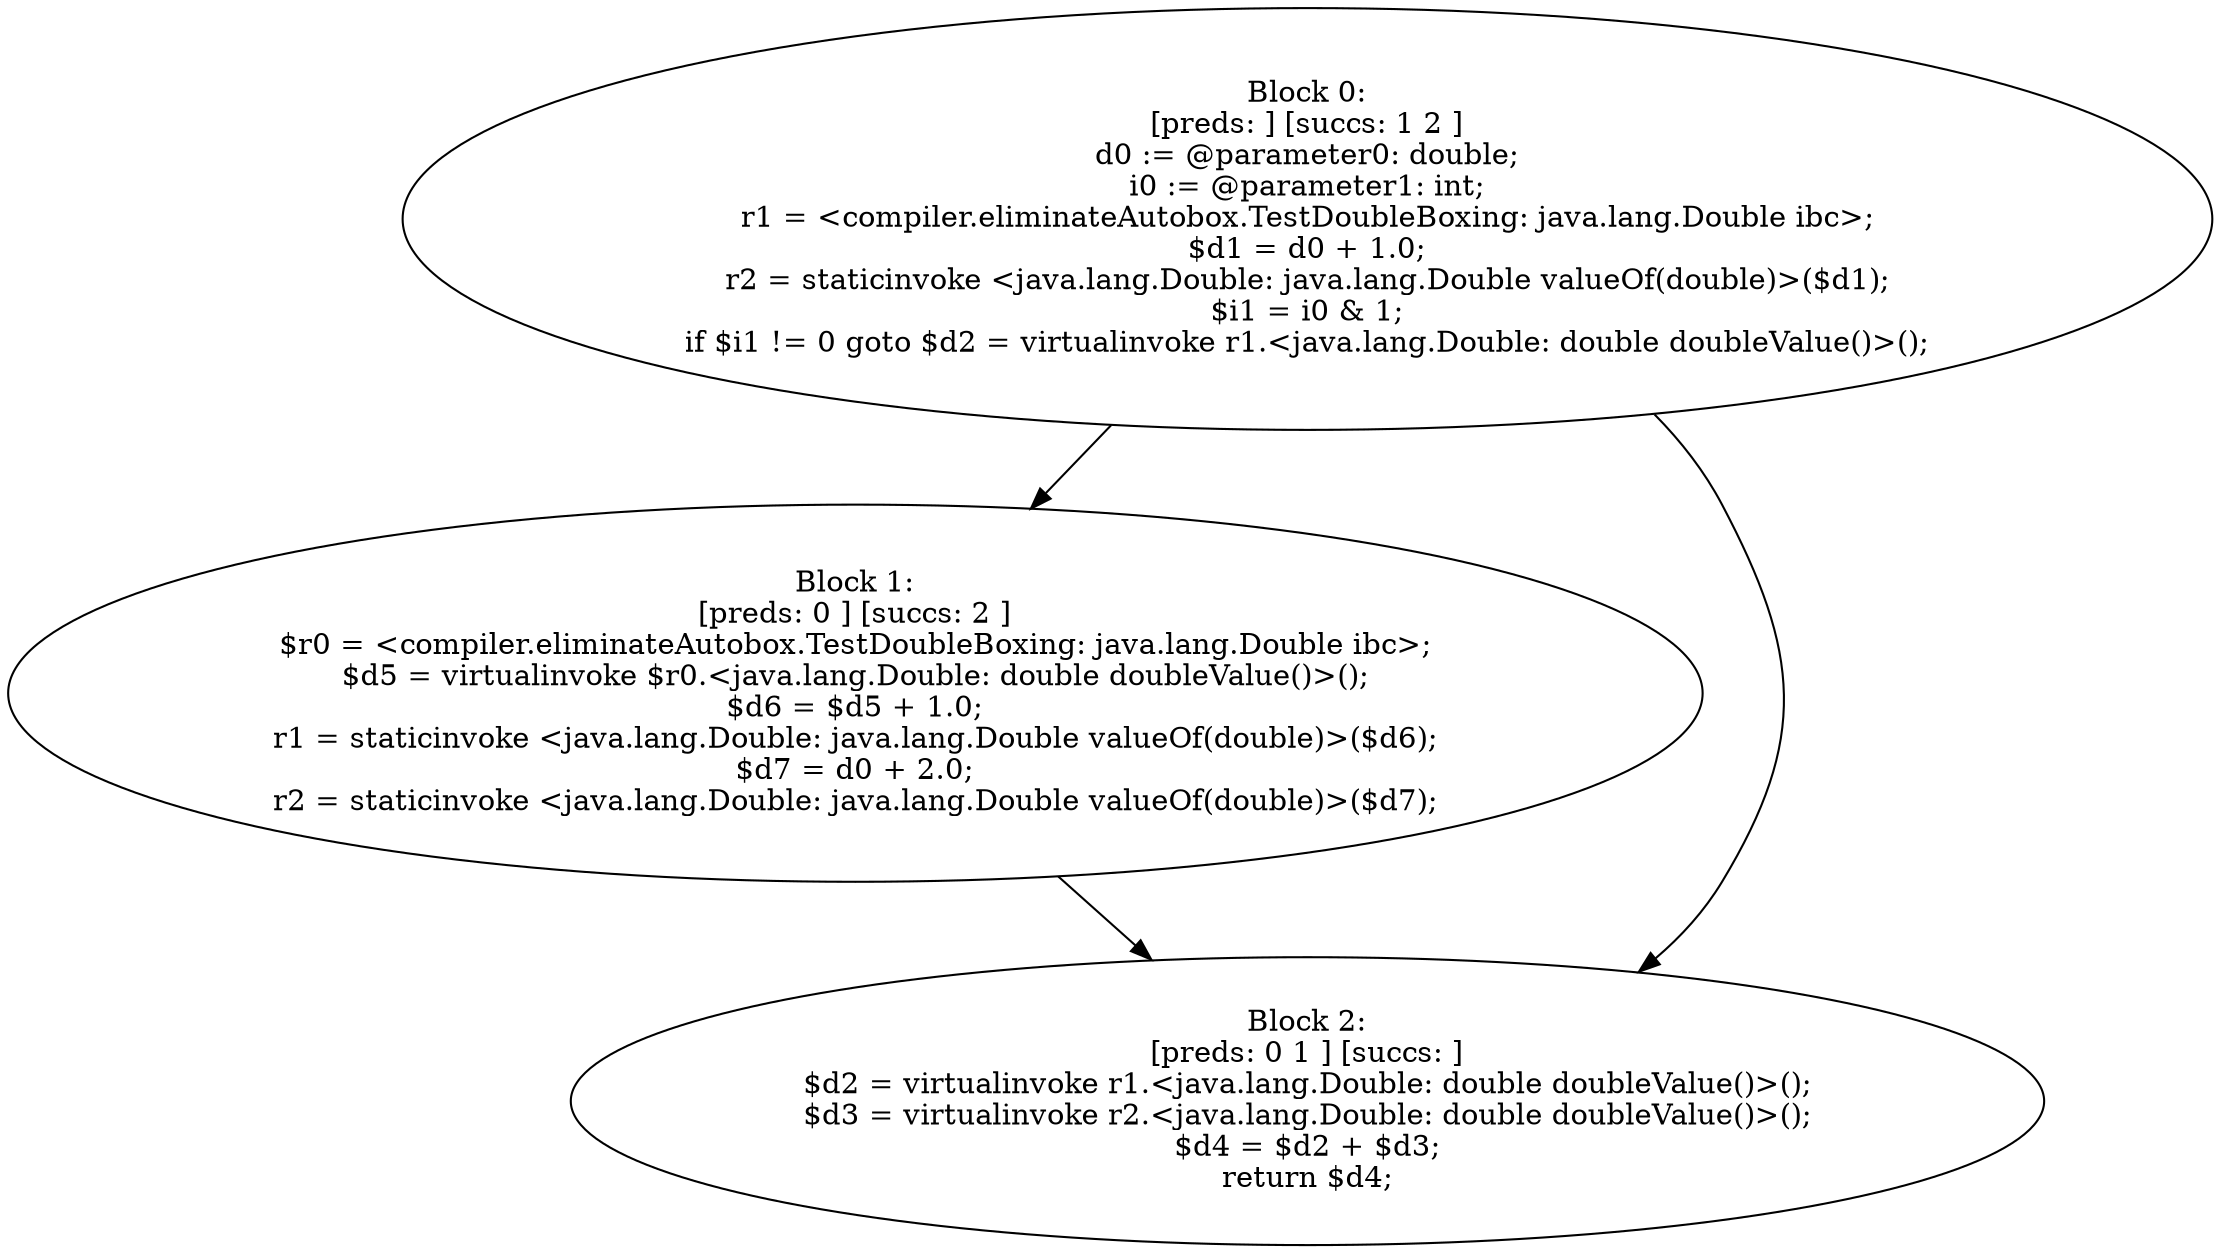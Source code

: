 digraph "unitGraph" {
    "Block 0:
[preds: ] [succs: 1 2 ]
d0 := @parameter0: double;
i0 := @parameter1: int;
r1 = <compiler.eliminateAutobox.TestDoubleBoxing: java.lang.Double ibc>;
$d1 = d0 + 1.0;
r2 = staticinvoke <java.lang.Double: java.lang.Double valueOf(double)>($d1);
$i1 = i0 & 1;
if $i1 != 0 goto $d2 = virtualinvoke r1.<java.lang.Double: double doubleValue()>();
"
    "Block 1:
[preds: 0 ] [succs: 2 ]
$r0 = <compiler.eliminateAutobox.TestDoubleBoxing: java.lang.Double ibc>;
$d5 = virtualinvoke $r0.<java.lang.Double: double doubleValue()>();
$d6 = $d5 + 1.0;
r1 = staticinvoke <java.lang.Double: java.lang.Double valueOf(double)>($d6);
$d7 = d0 + 2.0;
r2 = staticinvoke <java.lang.Double: java.lang.Double valueOf(double)>($d7);
"
    "Block 2:
[preds: 0 1 ] [succs: ]
$d2 = virtualinvoke r1.<java.lang.Double: double doubleValue()>();
$d3 = virtualinvoke r2.<java.lang.Double: double doubleValue()>();
$d4 = $d2 + $d3;
return $d4;
"
    "Block 0:
[preds: ] [succs: 1 2 ]
d0 := @parameter0: double;
i0 := @parameter1: int;
r1 = <compiler.eliminateAutobox.TestDoubleBoxing: java.lang.Double ibc>;
$d1 = d0 + 1.0;
r2 = staticinvoke <java.lang.Double: java.lang.Double valueOf(double)>($d1);
$i1 = i0 & 1;
if $i1 != 0 goto $d2 = virtualinvoke r1.<java.lang.Double: double doubleValue()>();
"->"Block 1:
[preds: 0 ] [succs: 2 ]
$r0 = <compiler.eliminateAutobox.TestDoubleBoxing: java.lang.Double ibc>;
$d5 = virtualinvoke $r0.<java.lang.Double: double doubleValue()>();
$d6 = $d5 + 1.0;
r1 = staticinvoke <java.lang.Double: java.lang.Double valueOf(double)>($d6);
$d7 = d0 + 2.0;
r2 = staticinvoke <java.lang.Double: java.lang.Double valueOf(double)>($d7);
";
    "Block 0:
[preds: ] [succs: 1 2 ]
d0 := @parameter0: double;
i0 := @parameter1: int;
r1 = <compiler.eliminateAutobox.TestDoubleBoxing: java.lang.Double ibc>;
$d1 = d0 + 1.0;
r2 = staticinvoke <java.lang.Double: java.lang.Double valueOf(double)>($d1);
$i1 = i0 & 1;
if $i1 != 0 goto $d2 = virtualinvoke r1.<java.lang.Double: double doubleValue()>();
"->"Block 2:
[preds: 0 1 ] [succs: ]
$d2 = virtualinvoke r1.<java.lang.Double: double doubleValue()>();
$d3 = virtualinvoke r2.<java.lang.Double: double doubleValue()>();
$d4 = $d2 + $d3;
return $d4;
";
    "Block 1:
[preds: 0 ] [succs: 2 ]
$r0 = <compiler.eliminateAutobox.TestDoubleBoxing: java.lang.Double ibc>;
$d5 = virtualinvoke $r0.<java.lang.Double: double doubleValue()>();
$d6 = $d5 + 1.0;
r1 = staticinvoke <java.lang.Double: java.lang.Double valueOf(double)>($d6);
$d7 = d0 + 2.0;
r2 = staticinvoke <java.lang.Double: java.lang.Double valueOf(double)>($d7);
"->"Block 2:
[preds: 0 1 ] [succs: ]
$d2 = virtualinvoke r1.<java.lang.Double: double doubleValue()>();
$d3 = virtualinvoke r2.<java.lang.Double: double doubleValue()>();
$d4 = $d2 + $d3;
return $d4;
";
}
